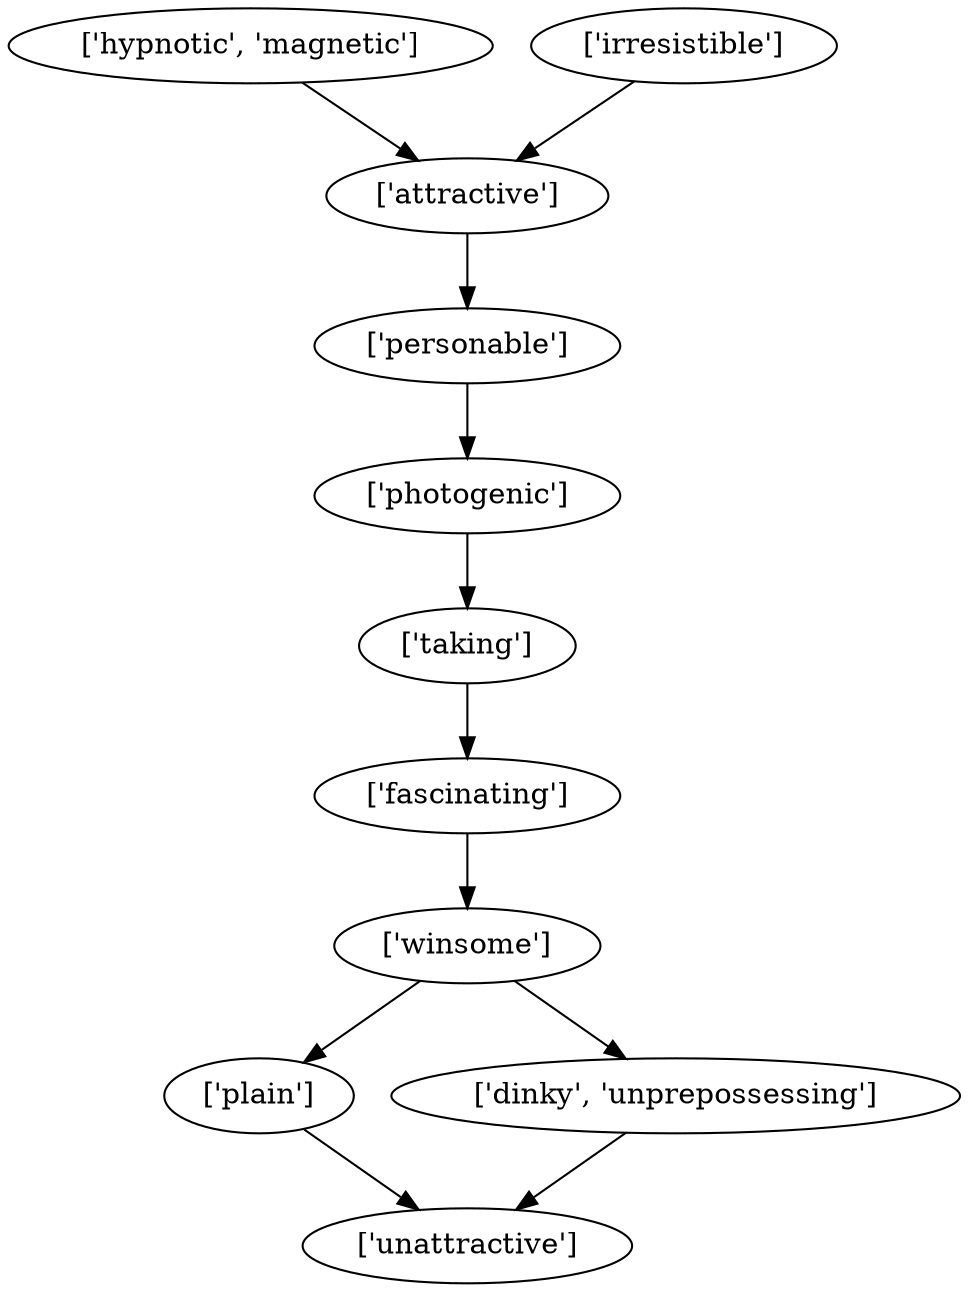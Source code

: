 strict digraph  {
	"['hypnotic', 'magnetic']" -> "['attractive']";
	"['attractive']" -> "['personable']";
	"['plain']" -> "['unattractive']";
	"['dinky', 'unprepossessing']" -> "['unattractive']";
	"['winsome']" -> "['plain']";
	"['winsome']" -> "['dinky', 'unprepossessing']";
	"['taking']" -> "['fascinating']";
	"['fascinating']" -> "['winsome']";
	"['irresistible']" -> "['attractive']";
	"['photogenic']" -> "['taking']";
	"['personable']" -> "['photogenic']";
}
